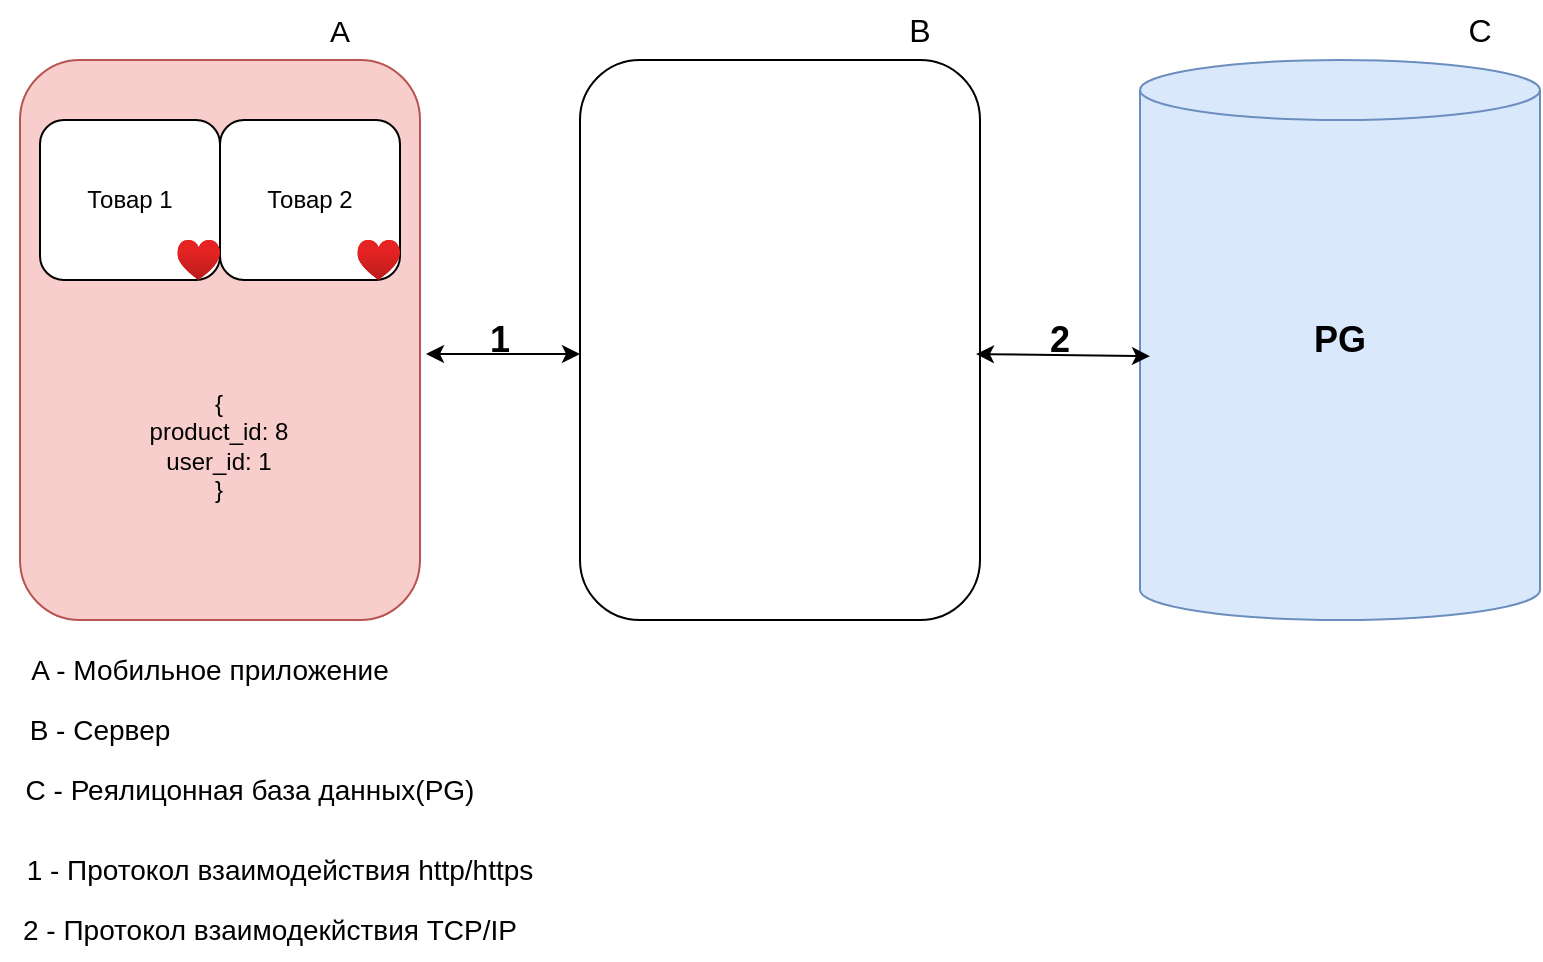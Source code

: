 <mxfile version="24.7.17">
  <diagram name="Страница — 1" id="EMUusFTnW7aunSgLmH3C">
    <mxGraphModel dx="1098" dy="828" grid="1" gridSize="10" guides="1" tooltips="1" connect="1" arrows="1" fold="1" page="1" pageScale="1" pageWidth="827" pageHeight="1169" math="0" shadow="0">
      <root>
        <mxCell id="0" />
        <mxCell id="1" parent="0" />
        <mxCell id="iAUiFamDQnuSsLCaNMS5-1" value="" style="rounded=1;whiteSpace=wrap;html=1;fillColor=#f8cecc;strokeColor=#b85450;" parent="1" vertex="1">
          <mxGeometry x="40" y="280" width="200" height="280" as="geometry" />
        </mxCell>
        <mxCell id="iAUiFamDQnuSsLCaNMS5-2" value="" style="rounded=1;whiteSpace=wrap;html=1;" parent="1" vertex="1">
          <mxGeometry x="320" y="280" width="200" height="280" as="geometry" />
        </mxCell>
        <mxCell id="iAUiFamDQnuSsLCaNMS5-3" value="" style="shape=cylinder3;whiteSpace=wrap;html=1;boundedLbl=1;backgroundOutline=1;size=15;fillColor=#dae8fc;strokeColor=#6c8ebf;" parent="1" vertex="1">
          <mxGeometry x="600" y="280" width="200" height="280" as="geometry" />
        </mxCell>
        <mxCell id="iAUiFamDQnuSsLCaNMS5-5" value="" style="endArrow=classic;startArrow=classic;html=1;rounded=0;exitX=1.015;exitY=0.525;exitDx=0;exitDy=0;exitPerimeter=0;entryX=0;entryY=0.525;entryDx=0;entryDy=0;entryPerimeter=0;" parent="1" source="iAUiFamDQnuSsLCaNMS5-1" target="iAUiFamDQnuSsLCaNMS5-2" edge="1">
          <mxGeometry width="50" height="50" relative="1" as="geometry">
            <mxPoint x="390" y="450" as="sourcePoint" />
            <mxPoint x="440" y="400" as="targetPoint" />
          </mxGeometry>
        </mxCell>
        <mxCell id="iAUiFamDQnuSsLCaNMS5-6" value="" style="endArrow=classic;startArrow=classic;html=1;rounded=0;entryX=0.025;entryY=0.529;entryDx=0;entryDy=0;entryPerimeter=0;exitX=0.99;exitY=0.525;exitDx=0;exitDy=0;exitPerimeter=0;" parent="1" source="iAUiFamDQnuSsLCaNMS5-2" target="iAUiFamDQnuSsLCaNMS5-3" edge="1">
          <mxGeometry width="50" height="50" relative="1" as="geometry">
            <mxPoint x="390" y="450" as="sourcePoint" />
            <mxPoint x="440" y="400" as="targetPoint" />
          </mxGeometry>
        </mxCell>
        <mxCell id="iAUiFamDQnuSsLCaNMS5-7" value="&lt;font style=&quot;font-size: 18px;&quot;&gt;&lt;b&gt;1&lt;/b&gt;&lt;/font&gt;" style="text;html=1;align=center;verticalAlign=middle;whiteSpace=wrap;rounded=0;" parent="1" vertex="1">
          <mxGeometry x="250" y="405" width="60" height="30" as="geometry" />
        </mxCell>
        <mxCell id="iAUiFamDQnuSsLCaNMS5-8" value="&lt;font style=&quot;font-size: 18px;&quot;&gt;&lt;b&gt;2&lt;/b&gt;&lt;/font&gt;" style="text;html=1;align=center;verticalAlign=middle;whiteSpace=wrap;rounded=0;" parent="1" vertex="1">
          <mxGeometry x="530" y="405" width="60" height="30" as="geometry" />
        </mxCell>
        <mxCell id="iAUiFamDQnuSsLCaNMS5-9" value="&lt;b&gt;&lt;font style=&quot;font-size: 18px;&quot;&gt;PG&lt;/font&gt;&lt;/b&gt;" style="text;html=1;align=center;verticalAlign=middle;whiteSpace=wrap;rounded=0;" parent="1" vertex="1">
          <mxGeometry x="670" y="405" width="60" height="30" as="geometry" />
        </mxCell>
        <mxCell id="iAUiFamDQnuSsLCaNMS5-10" value="&lt;font style=&quot;font-size: 15px;&quot;&gt;A&lt;/font&gt;" style="text;html=1;align=center;verticalAlign=middle;whiteSpace=wrap;rounded=0;" parent="1" vertex="1">
          <mxGeometry x="170" y="250" width="60" height="30" as="geometry" />
        </mxCell>
        <mxCell id="iAUiFamDQnuSsLCaNMS5-11" value="&lt;font style=&quot;font-size: 16px;&quot;&gt;B&lt;/font&gt;" style="text;html=1;align=center;verticalAlign=middle;whiteSpace=wrap;rounded=0;" parent="1" vertex="1">
          <mxGeometry x="460" y="250" width="60" height="30" as="geometry" />
        </mxCell>
        <mxCell id="iAUiFamDQnuSsLCaNMS5-12" value="&lt;font style=&quot;font-size: 16px;&quot;&gt;C&lt;/font&gt;" style="text;html=1;align=center;verticalAlign=middle;whiteSpace=wrap;rounded=0;" parent="1" vertex="1">
          <mxGeometry x="740" y="250" width="60" height="30" as="geometry" />
        </mxCell>
        <mxCell id="iAUiFamDQnuSsLCaNMS5-13" value="&lt;font style=&quot;font-size: 14px;&quot;&gt;A - Мобильное приложение&lt;/font&gt;" style="text;html=1;align=center;verticalAlign=middle;whiteSpace=wrap;rounded=0;" parent="1" vertex="1">
          <mxGeometry x="40" y="570" width="190" height="30" as="geometry" />
        </mxCell>
        <mxCell id="iAUiFamDQnuSsLCaNMS5-14" value="&lt;font style=&quot;font-size: 14px;&quot;&gt;B - Сервер&lt;/font&gt;" style="text;html=1;align=center;verticalAlign=middle;whiteSpace=wrap;rounded=0;" parent="1" vertex="1">
          <mxGeometry x="40" y="600" width="80" height="30" as="geometry" />
        </mxCell>
        <mxCell id="iAUiFamDQnuSsLCaNMS5-15" value="&lt;font style=&quot;font-size: 14px;&quot;&gt;С - Реялицонная база данных(PG)&lt;/font&gt;" style="text;html=1;align=center;verticalAlign=middle;whiteSpace=wrap;rounded=0;" parent="1" vertex="1">
          <mxGeometry x="40" y="630" width="230" height="30" as="geometry" />
        </mxCell>
        <mxCell id="iAUiFamDQnuSsLCaNMS5-16" value="&lt;font style=&quot;font-size: 14px;&quot;&gt;1 - Протокол взаимодействия http/https&lt;/font&gt;" style="text;html=1;align=center;verticalAlign=middle;whiteSpace=wrap;rounded=0;" parent="1" vertex="1">
          <mxGeometry x="30" y="670" width="280" height="30" as="geometry" />
        </mxCell>
        <mxCell id="iAUiFamDQnuSsLCaNMS5-17" value="&lt;font style=&quot;font-size: 14px;&quot;&gt;2 - Протокол взаимодекйствия&amp;nbsp;TCP/IP&lt;/font&gt;" style="text;html=1;align=center;verticalAlign=middle;whiteSpace=wrap;rounded=0;" parent="1" vertex="1">
          <mxGeometry x="30" y="700" width="270" height="30" as="geometry" />
        </mxCell>
        <mxCell id="iAUiFamDQnuSsLCaNMS5-18" value="" style="rounded=1;whiteSpace=wrap;html=1;" parent="1" vertex="1">
          <mxGeometry x="50" y="310" width="90" height="80" as="geometry" />
        </mxCell>
        <mxCell id="iAUiFamDQnuSsLCaNMS5-19" value="" style="rounded=1;whiteSpace=wrap;html=1;" parent="1" vertex="1">
          <mxGeometry x="140" y="310" width="90" height="80" as="geometry" />
        </mxCell>
        <mxCell id="iAUiFamDQnuSsLCaNMS5-20" value="Товар 1" style="text;html=1;align=center;verticalAlign=middle;whiteSpace=wrap;rounded=0;" parent="1" vertex="1">
          <mxGeometry x="65" y="335" width="60" height="30" as="geometry" />
        </mxCell>
        <mxCell id="iAUiFamDQnuSsLCaNMS5-21" value="Товар 2" style="text;html=1;align=center;verticalAlign=middle;whiteSpace=wrap;rounded=0;" parent="1" vertex="1">
          <mxGeometry x="155" y="335" width="60" height="30" as="geometry" />
        </mxCell>
        <mxCell id="iAUiFamDQnuSsLCaNMS5-22" value="" style="image;aspect=fixed;html=1;points=[];align=center;fontSize=12;image=img/lib/azure2/general/Heart.svg;" parent="1" vertex="1">
          <mxGeometry x="118.67" y="370" width="21.33" height="20" as="geometry" />
        </mxCell>
        <mxCell id="iAUiFamDQnuSsLCaNMS5-23" value="" style="image;aspect=fixed;html=1;points=[];align=center;fontSize=12;image=img/lib/azure2/general/Heart.svg;" parent="1" vertex="1">
          <mxGeometry x="208.67" y="370" width="21.33" height="20" as="geometry" />
        </mxCell>
        <mxCell id="mzES-6CcJnz_S44mAV2K-1" value="{&lt;div&gt;product_id: 8&lt;/div&gt;&lt;div&gt;user_id: 1&lt;/div&gt;&lt;div&gt;}&lt;/div&gt;" style="text;html=1;align=center;verticalAlign=middle;whiteSpace=wrap;rounded=0;" vertex="1" parent="1">
          <mxGeometry x="89.34" y="435" width="100.66" height="75" as="geometry" />
        </mxCell>
      </root>
    </mxGraphModel>
  </diagram>
</mxfile>
